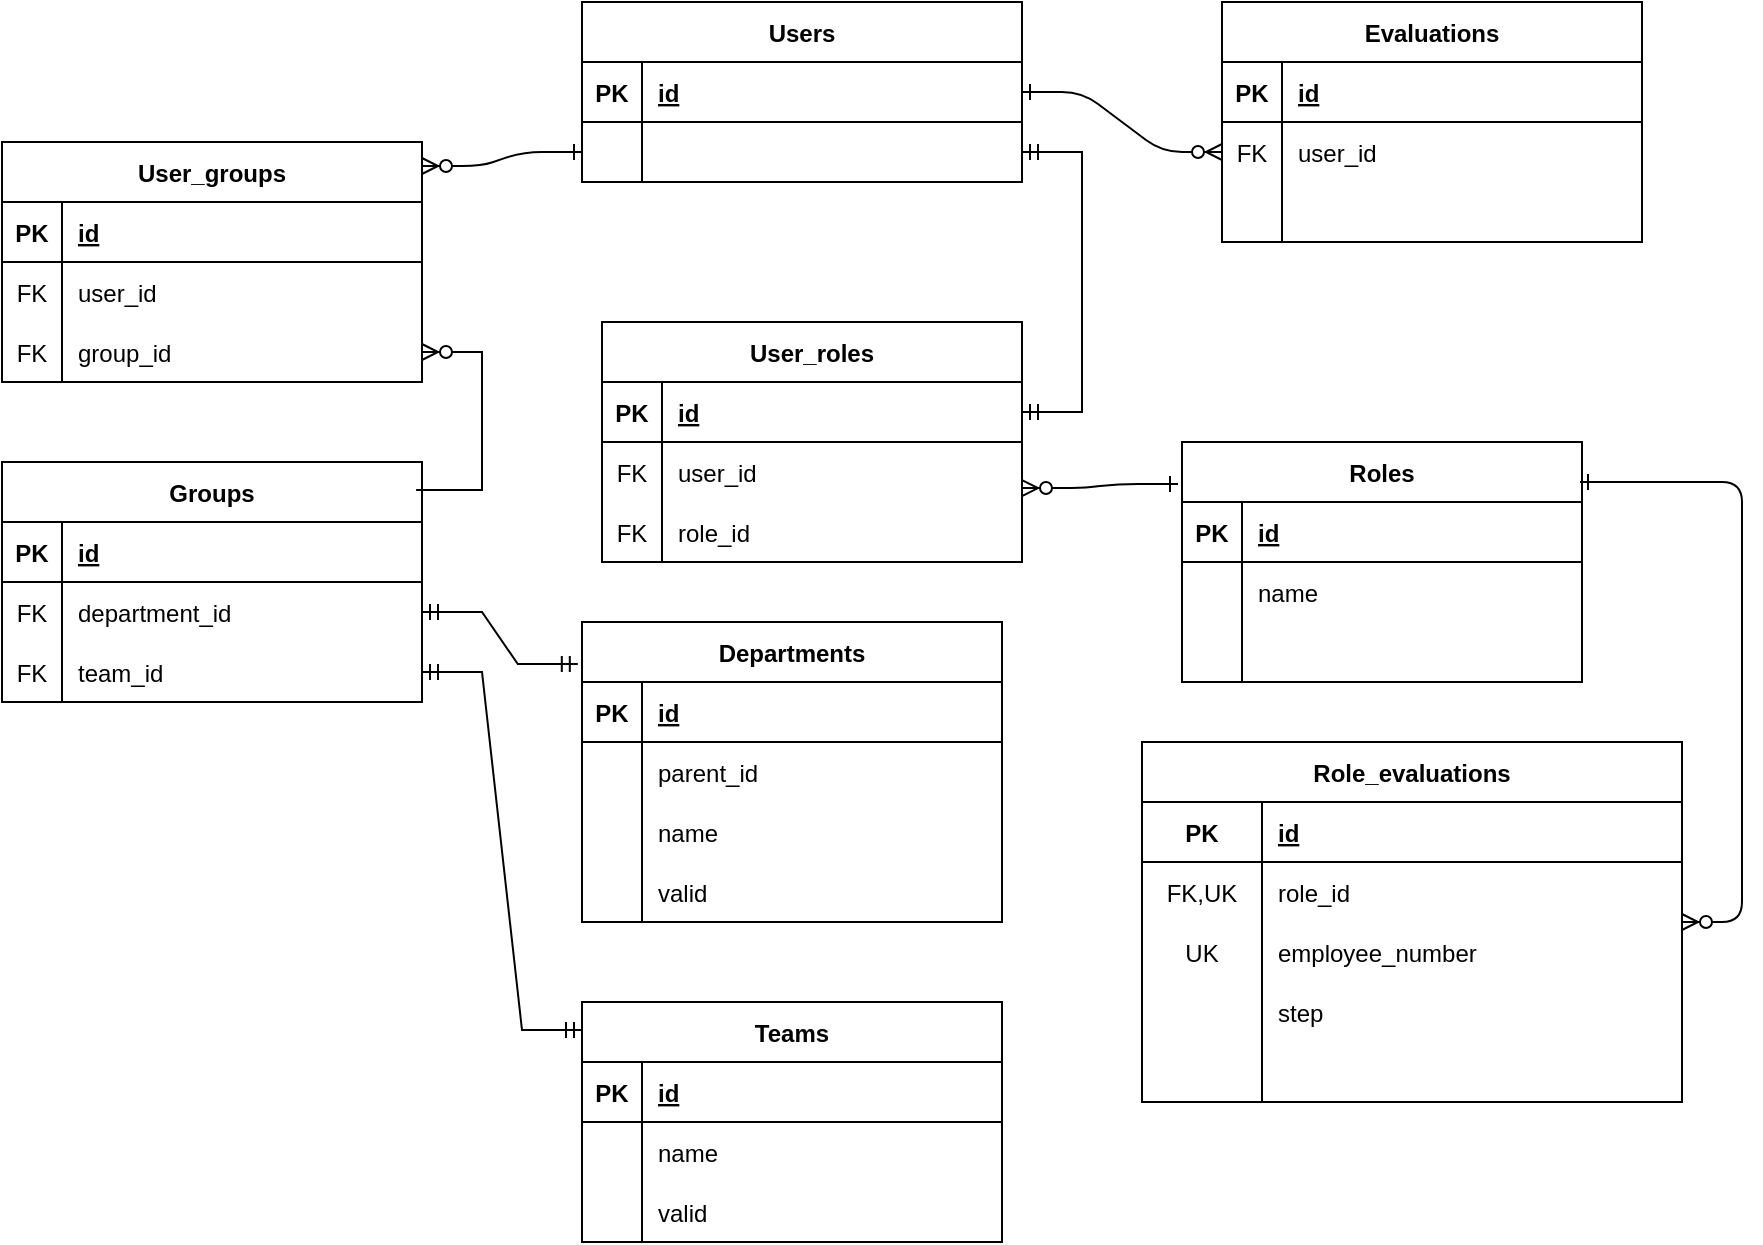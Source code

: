 <mxfile version="24.7.16">
  <diagram id="R2lEEEUBdFMjLlhIrx00" name="Page-1">
    <mxGraphModel dx="1653" dy="511" grid="1" gridSize="10" guides="1" tooltips="1" connect="1" arrows="1" fold="1" page="1" pageScale="1" pageWidth="850" pageHeight="1100" math="0" shadow="0" extFonts="Permanent Marker^https://fonts.googleapis.com/css?family=Permanent+Marker">
      <root>
        <mxCell id="0" />
        <mxCell id="1" parent="0" />
        <mxCell id="C-vyLk0tnHw3VtMMgP7b-1" value="" style="edgeStyle=entityRelationEdgeStyle;endArrow=ERzeroToMany;startArrow=ERone;endFill=1;startFill=0;" parent="1" source="C-vyLk0tnHw3VtMMgP7b-24" target="C-vyLk0tnHw3VtMMgP7b-6" edge="1">
          <mxGeometry width="100" height="100" relative="1" as="geometry">
            <mxPoint x="340" y="720" as="sourcePoint" />
            <mxPoint x="440" y="620" as="targetPoint" />
          </mxGeometry>
        </mxCell>
        <mxCell id="C-vyLk0tnHw3VtMMgP7b-2" value="Evaluations" style="shape=table;startSize=30;container=1;collapsible=1;childLayout=tableLayout;fixedRows=1;rowLines=0;fontStyle=1;align=center;resizeLast=1;" parent="1" vertex="1">
          <mxGeometry x="510" y="20" width="210" height="120" as="geometry" />
        </mxCell>
        <mxCell id="C-vyLk0tnHw3VtMMgP7b-3" value="" style="shape=partialRectangle;collapsible=0;dropTarget=0;pointerEvents=0;fillColor=none;points=[[0,0.5],[1,0.5]];portConstraint=eastwest;top=0;left=0;right=0;bottom=1;" parent="C-vyLk0tnHw3VtMMgP7b-2" vertex="1">
          <mxGeometry y="30" width="210" height="30" as="geometry" />
        </mxCell>
        <mxCell id="C-vyLk0tnHw3VtMMgP7b-4" value="PK" style="shape=partialRectangle;overflow=hidden;connectable=0;fillColor=none;top=0;left=0;bottom=0;right=0;fontStyle=1;" parent="C-vyLk0tnHw3VtMMgP7b-3" vertex="1">
          <mxGeometry width="30" height="30" as="geometry">
            <mxRectangle width="30" height="30" as="alternateBounds" />
          </mxGeometry>
        </mxCell>
        <mxCell id="C-vyLk0tnHw3VtMMgP7b-5" value="id" style="shape=partialRectangle;overflow=hidden;connectable=0;fillColor=none;top=0;left=0;bottom=0;right=0;align=left;spacingLeft=6;fontStyle=5;" parent="C-vyLk0tnHw3VtMMgP7b-3" vertex="1">
          <mxGeometry x="30" width="180" height="30" as="geometry">
            <mxRectangle width="180" height="30" as="alternateBounds" />
          </mxGeometry>
        </mxCell>
        <mxCell id="C-vyLk0tnHw3VtMMgP7b-6" value="" style="shape=partialRectangle;collapsible=0;dropTarget=0;pointerEvents=0;fillColor=none;points=[[0,0.5],[1,0.5]];portConstraint=eastwest;top=0;left=0;right=0;bottom=0;" parent="C-vyLk0tnHw3VtMMgP7b-2" vertex="1">
          <mxGeometry y="60" width="210" height="30" as="geometry" />
        </mxCell>
        <mxCell id="C-vyLk0tnHw3VtMMgP7b-7" value="FK" style="shape=partialRectangle;overflow=hidden;connectable=0;fillColor=none;top=0;left=0;bottom=0;right=0;" parent="C-vyLk0tnHw3VtMMgP7b-6" vertex="1">
          <mxGeometry width="30" height="30" as="geometry">
            <mxRectangle width="30" height="30" as="alternateBounds" />
          </mxGeometry>
        </mxCell>
        <mxCell id="C-vyLk0tnHw3VtMMgP7b-8" value="user_id" style="shape=partialRectangle;overflow=hidden;connectable=0;fillColor=none;top=0;left=0;bottom=0;right=0;align=left;spacingLeft=6;" parent="C-vyLk0tnHw3VtMMgP7b-6" vertex="1">
          <mxGeometry x="30" width="180" height="30" as="geometry">
            <mxRectangle width="180" height="30" as="alternateBounds" />
          </mxGeometry>
        </mxCell>
        <mxCell id="C-vyLk0tnHw3VtMMgP7b-9" value="" style="shape=partialRectangle;collapsible=0;dropTarget=0;pointerEvents=0;fillColor=none;points=[[0,0.5],[1,0.5]];portConstraint=eastwest;top=0;left=0;right=0;bottom=0;" parent="C-vyLk0tnHw3VtMMgP7b-2" vertex="1">
          <mxGeometry y="90" width="210" height="30" as="geometry" />
        </mxCell>
        <mxCell id="C-vyLk0tnHw3VtMMgP7b-10" value="" style="shape=partialRectangle;overflow=hidden;connectable=0;fillColor=none;top=0;left=0;bottom=0;right=0;" parent="C-vyLk0tnHw3VtMMgP7b-9" vertex="1">
          <mxGeometry width="30" height="30" as="geometry">
            <mxRectangle width="30" height="30" as="alternateBounds" />
          </mxGeometry>
        </mxCell>
        <mxCell id="C-vyLk0tnHw3VtMMgP7b-11" value="" style="shape=partialRectangle;overflow=hidden;connectable=0;fillColor=none;top=0;left=0;bottom=0;right=0;align=left;spacingLeft=6;" parent="C-vyLk0tnHw3VtMMgP7b-9" vertex="1">
          <mxGeometry x="30" width="180" height="30" as="geometry">
            <mxRectangle width="180" height="30" as="alternateBounds" />
          </mxGeometry>
        </mxCell>
        <mxCell id="C-vyLk0tnHw3VtMMgP7b-13" value="User_roles" style="shape=table;startSize=30;container=1;collapsible=1;childLayout=tableLayout;fixedRows=1;rowLines=0;fontStyle=1;align=center;resizeLast=1;" parent="1" vertex="1">
          <mxGeometry x="200" y="180" width="210" height="120" as="geometry" />
        </mxCell>
        <mxCell id="C-vyLk0tnHw3VtMMgP7b-14" value="" style="shape=partialRectangle;collapsible=0;dropTarget=0;pointerEvents=0;fillColor=none;points=[[0,0.5],[1,0.5]];portConstraint=eastwest;top=0;left=0;right=0;bottom=1;" parent="C-vyLk0tnHw3VtMMgP7b-13" vertex="1">
          <mxGeometry y="30" width="210" height="30" as="geometry" />
        </mxCell>
        <mxCell id="C-vyLk0tnHw3VtMMgP7b-15" value="PK" style="shape=partialRectangle;overflow=hidden;connectable=0;fillColor=none;top=0;left=0;bottom=0;right=0;fontStyle=1;" parent="C-vyLk0tnHw3VtMMgP7b-14" vertex="1">
          <mxGeometry width="30" height="30" as="geometry">
            <mxRectangle width="30" height="30" as="alternateBounds" />
          </mxGeometry>
        </mxCell>
        <mxCell id="C-vyLk0tnHw3VtMMgP7b-16" value="id" style="shape=partialRectangle;overflow=hidden;connectable=0;fillColor=none;top=0;left=0;bottom=0;right=0;align=left;spacingLeft=6;fontStyle=5;" parent="C-vyLk0tnHw3VtMMgP7b-14" vertex="1">
          <mxGeometry x="30" width="180" height="30" as="geometry">
            <mxRectangle width="180" height="30" as="alternateBounds" />
          </mxGeometry>
        </mxCell>
        <mxCell id="C-vyLk0tnHw3VtMMgP7b-17" value="" style="shape=partialRectangle;collapsible=0;dropTarget=0;pointerEvents=0;fillColor=none;points=[[0,0.5],[1,0.5]];portConstraint=eastwest;top=0;left=0;right=0;bottom=0;" parent="C-vyLk0tnHw3VtMMgP7b-13" vertex="1">
          <mxGeometry y="60" width="210" height="30" as="geometry" />
        </mxCell>
        <mxCell id="C-vyLk0tnHw3VtMMgP7b-18" value="FK" style="shape=partialRectangle;overflow=hidden;connectable=0;fillColor=none;top=0;left=0;bottom=0;right=0;" parent="C-vyLk0tnHw3VtMMgP7b-17" vertex="1">
          <mxGeometry width="30" height="30" as="geometry">
            <mxRectangle width="30" height="30" as="alternateBounds" />
          </mxGeometry>
        </mxCell>
        <mxCell id="C-vyLk0tnHw3VtMMgP7b-19" value="user_id" style="shape=partialRectangle;overflow=hidden;connectable=0;fillColor=none;top=0;left=0;bottom=0;right=0;align=left;spacingLeft=6;" parent="C-vyLk0tnHw3VtMMgP7b-17" vertex="1">
          <mxGeometry x="30" width="180" height="30" as="geometry">
            <mxRectangle width="180" height="30" as="alternateBounds" />
          </mxGeometry>
        </mxCell>
        <mxCell id="C-vyLk0tnHw3VtMMgP7b-20" value="" style="shape=partialRectangle;collapsible=0;dropTarget=0;pointerEvents=0;fillColor=none;points=[[0,0.5],[1,0.5]];portConstraint=eastwest;top=0;left=0;right=0;bottom=0;" parent="C-vyLk0tnHw3VtMMgP7b-13" vertex="1">
          <mxGeometry y="90" width="210" height="30" as="geometry" />
        </mxCell>
        <mxCell id="C-vyLk0tnHw3VtMMgP7b-21" value="FK" style="shape=partialRectangle;overflow=hidden;connectable=0;fillColor=none;top=0;left=0;bottom=0;right=0;" parent="C-vyLk0tnHw3VtMMgP7b-20" vertex="1">
          <mxGeometry width="30" height="30" as="geometry">
            <mxRectangle width="30" height="30" as="alternateBounds" />
          </mxGeometry>
        </mxCell>
        <mxCell id="C-vyLk0tnHw3VtMMgP7b-22" value="role_id" style="shape=partialRectangle;overflow=hidden;connectable=0;fillColor=none;top=0;left=0;bottom=0;right=0;align=left;spacingLeft=6;" parent="C-vyLk0tnHw3VtMMgP7b-20" vertex="1">
          <mxGeometry x="30" width="180" height="30" as="geometry">
            <mxRectangle width="180" height="30" as="alternateBounds" />
          </mxGeometry>
        </mxCell>
        <mxCell id="C-vyLk0tnHw3VtMMgP7b-23" value="Users" style="shape=table;startSize=30;container=1;collapsible=1;childLayout=tableLayout;fixedRows=1;rowLines=0;fontStyle=1;align=center;resizeLast=1;" parent="1" vertex="1">
          <mxGeometry x="190" y="20" width="220" height="90" as="geometry" />
        </mxCell>
        <mxCell id="C-vyLk0tnHw3VtMMgP7b-24" value="" style="shape=partialRectangle;collapsible=0;dropTarget=0;pointerEvents=0;fillColor=none;points=[[0,0.5],[1,0.5]];portConstraint=eastwest;top=0;left=0;right=0;bottom=1;" parent="C-vyLk0tnHw3VtMMgP7b-23" vertex="1">
          <mxGeometry y="30" width="220" height="30" as="geometry" />
        </mxCell>
        <mxCell id="C-vyLk0tnHw3VtMMgP7b-25" value="PK" style="shape=partialRectangle;overflow=hidden;connectable=0;fillColor=none;top=0;left=0;bottom=0;right=0;fontStyle=1;" parent="C-vyLk0tnHw3VtMMgP7b-24" vertex="1">
          <mxGeometry width="30" height="30" as="geometry">
            <mxRectangle width="30" height="30" as="alternateBounds" />
          </mxGeometry>
        </mxCell>
        <mxCell id="C-vyLk0tnHw3VtMMgP7b-26" value="id" style="shape=partialRectangle;overflow=hidden;connectable=0;fillColor=none;top=0;left=0;bottom=0;right=0;align=left;spacingLeft=6;fontStyle=5;" parent="C-vyLk0tnHw3VtMMgP7b-24" vertex="1">
          <mxGeometry x="30" width="190" height="30" as="geometry">
            <mxRectangle width="190" height="30" as="alternateBounds" />
          </mxGeometry>
        </mxCell>
        <mxCell id="C-vyLk0tnHw3VtMMgP7b-27" value="" style="shape=partialRectangle;collapsible=0;dropTarget=0;pointerEvents=0;fillColor=none;points=[[0,0.5],[1,0.5]];portConstraint=eastwest;top=0;left=0;right=0;bottom=0;" parent="C-vyLk0tnHw3VtMMgP7b-23" vertex="1">
          <mxGeometry y="60" width="220" height="30" as="geometry" />
        </mxCell>
        <mxCell id="C-vyLk0tnHw3VtMMgP7b-28" value="&#xa;" style="shape=partialRectangle;overflow=hidden;connectable=0;fillColor=none;top=0;left=0;bottom=0;right=0;" parent="C-vyLk0tnHw3VtMMgP7b-27" vertex="1">
          <mxGeometry width="30" height="30" as="geometry">
            <mxRectangle width="30" height="30" as="alternateBounds" />
          </mxGeometry>
        </mxCell>
        <mxCell id="C-vyLk0tnHw3VtMMgP7b-29" value="" style="shape=partialRectangle;overflow=hidden;connectable=0;fillColor=none;top=0;left=0;bottom=0;right=0;align=left;spacingLeft=6;" parent="C-vyLk0tnHw3VtMMgP7b-27" vertex="1">
          <mxGeometry x="30" width="190" height="30" as="geometry">
            <mxRectangle width="190" height="30" as="alternateBounds" />
          </mxGeometry>
        </mxCell>
        <mxCell id="j_0hf8zaxep9a2YWa9Al-1" value="Roles" style="shape=table;startSize=30;container=1;collapsible=1;childLayout=tableLayout;fixedRows=1;rowLines=0;fontStyle=1;align=center;resizeLast=1;" parent="1" vertex="1">
          <mxGeometry x="490" y="240" width="200" height="120" as="geometry">
            <mxRectangle x="480" y="260" width="70" height="30" as="alternateBounds" />
          </mxGeometry>
        </mxCell>
        <mxCell id="j_0hf8zaxep9a2YWa9Al-2" value="" style="shape=partialRectangle;collapsible=0;dropTarget=0;pointerEvents=0;fillColor=none;points=[[0,0.5],[1,0.5]];portConstraint=eastwest;top=0;left=0;right=0;bottom=1;" parent="j_0hf8zaxep9a2YWa9Al-1" vertex="1">
          <mxGeometry y="30" width="200" height="30" as="geometry" />
        </mxCell>
        <mxCell id="j_0hf8zaxep9a2YWa9Al-3" value="PK" style="shape=partialRectangle;overflow=hidden;connectable=0;fillColor=none;top=0;left=0;bottom=0;right=0;fontStyle=1;" parent="j_0hf8zaxep9a2YWa9Al-2" vertex="1">
          <mxGeometry width="30" height="30" as="geometry">
            <mxRectangle width="30" height="30" as="alternateBounds" />
          </mxGeometry>
        </mxCell>
        <mxCell id="j_0hf8zaxep9a2YWa9Al-4" value="id" style="shape=partialRectangle;overflow=hidden;connectable=0;fillColor=none;top=0;left=0;bottom=0;right=0;align=left;spacingLeft=6;fontStyle=5;" parent="j_0hf8zaxep9a2YWa9Al-2" vertex="1">
          <mxGeometry x="30" width="170" height="30" as="geometry">
            <mxRectangle width="170" height="30" as="alternateBounds" />
          </mxGeometry>
        </mxCell>
        <mxCell id="j_0hf8zaxep9a2YWa9Al-5" value="" style="shape=partialRectangle;collapsible=0;dropTarget=0;pointerEvents=0;fillColor=none;points=[[0,0.5],[1,0.5]];portConstraint=eastwest;top=0;left=0;right=0;bottom=0;" parent="j_0hf8zaxep9a2YWa9Al-1" vertex="1">
          <mxGeometry y="60" width="200" height="30" as="geometry" />
        </mxCell>
        <mxCell id="j_0hf8zaxep9a2YWa9Al-6" value="" style="shape=partialRectangle;overflow=hidden;connectable=0;fillColor=none;top=0;left=0;bottom=0;right=0;" parent="j_0hf8zaxep9a2YWa9Al-5" vertex="1">
          <mxGeometry width="30" height="30" as="geometry">
            <mxRectangle width="30" height="30" as="alternateBounds" />
          </mxGeometry>
        </mxCell>
        <mxCell id="j_0hf8zaxep9a2YWa9Al-7" value="name" style="shape=partialRectangle;overflow=hidden;connectable=0;fillColor=none;top=0;left=0;bottom=0;right=0;align=left;spacingLeft=6;" parent="j_0hf8zaxep9a2YWa9Al-5" vertex="1">
          <mxGeometry x="30" width="170" height="30" as="geometry">
            <mxRectangle width="170" height="30" as="alternateBounds" />
          </mxGeometry>
        </mxCell>
        <mxCell id="j_0hf8zaxep9a2YWa9Al-8" value="" style="shape=partialRectangle;collapsible=0;dropTarget=0;pointerEvents=0;fillColor=none;points=[[0,0.5],[1,0.5]];portConstraint=eastwest;top=0;left=0;right=0;bottom=0;" parent="j_0hf8zaxep9a2YWa9Al-1" vertex="1">
          <mxGeometry y="90" width="200" height="30" as="geometry" />
        </mxCell>
        <mxCell id="j_0hf8zaxep9a2YWa9Al-9" value="" style="shape=partialRectangle;overflow=hidden;connectable=0;fillColor=none;top=0;left=0;bottom=0;right=0;" parent="j_0hf8zaxep9a2YWa9Al-8" vertex="1">
          <mxGeometry width="30" height="30" as="geometry">
            <mxRectangle width="30" height="30" as="alternateBounds" />
          </mxGeometry>
        </mxCell>
        <mxCell id="j_0hf8zaxep9a2YWa9Al-10" value="" style="shape=partialRectangle;overflow=hidden;connectable=0;fillColor=none;top=0;left=0;bottom=0;right=0;align=left;spacingLeft=6;" parent="j_0hf8zaxep9a2YWa9Al-8" vertex="1">
          <mxGeometry x="30" width="170" height="30" as="geometry">
            <mxRectangle width="170" height="30" as="alternateBounds" />
          </mxGeometry>
        </mxCell>
        <mxCell id="j_0hf8zaxep9a2YWa9Al-11" value="Role_evaluations" style="shape=table;startSize=30;container=1;collapsible=1;childLayout=tableLayout;fixedRows=1;rowLines=0;fontStyle=1;align=center;resizeLast=1;" parent="1" vertex="1">
          <mxGeometry x="470" y="390" width="270" height="180" as="geometry" />
        </mxCell>
        <mxCell id="j_0hf8zaxep9a2YWa9Al-12" value="" style="shape=partialRectangle;collapsible=0;dropTarget=0;pointerEvents=0;fillColor=none;points=[[0,0.5],[1,0.5]];portConstraint=eastwest;top=0;left=0;right=0;bottom=1;" parent="j_0hf8zaxep9a2YWa9Al-11" vertex="1">
          <mxGeometry y="30" width="270" height="30" as="geometry" />
        </mxCell>
        <mxCell id="j_0hf8zaxep9a2YWa9Al-13" value="PK" style="shape=partialRectangle;overflow=hidden;connectable=0;fillColor=none;top=0;left=0;bottom=0;right=0;fontStyle=1;" parent="j_0hf8zaxep9a2YWa9Al-12" vertex="1">
          <mxGeometry width="60" height="30" as="geometry">
            <mxRectangle width="60" height="30" as="alternateBounds" />
          </mxGeometry>
        </mxCell>
        <mxCell id="j_0hf8zaxep9a2YWa9Al-14" value="id" style="shape=partialRectangle;overflow=hidden;connectable=0;fillColor=none;top=0;left=0;bottom=0;right=0;align=left;spacingLeft=6;fontStyle=5;" parent="j_0hf8zaxep9a2YWa9Al-12" vertex="1">
          <mxGeometry x="60" width="210" height="30" as="geometry">
            <mxRectangle width="210" height="30" as="alternateBounds" />
          </mxGeometry>
        </mxCell>
        <mxCell id="-JjgfB9wK58RZS_YSbAr-1" style="shape=partialRectangle;collapsible=0;dropTarget=0;pointerEvents=0;fillColor=none;points=[[0,0.5],[1,0.5]];portConstraint=eastwest;top=0;left=0;right=0;bottom=0;" vertex="1" parent="j_0hf8zaxep9a2YWa9Al-11">
          <mxGeometry y="60" width="270" height="30" as="geometry" />
        </mxCell>
        <mxCell id="-JjgfB9wK58RZS_YSbAr-2" value="FK,UK" style="shape=partialRectangle;overflow=hidden;connectable=0;fillColor=none;top=0;left=0;bottom=0;right=0;" vertex="1" parent="-JjgfB9wK58RZS_YSbAr-1">
          <mxGeometry width="60" height="30" as="geometry">
            <mxRectangle width="60" height="30" as="alternateBounds" />
          </mxGeometry>
        </mxCell>
        <mxCell id="-JjgfB9wK58RZS_YSbAr-3" value="role_id" style="shape=partialRectangle;overflow=hidden;connectable=0;fillColor=none;top=0;left=0;bottom=0;right=0;align=left;spacingLeft=6;" vertex="1" parent="-JjgfB9wK58RZS_YSbAr-1">
          <mxGeometry x="60" width="210" height="30" as="geometry">
            <mxRectangle width="210" height="30" as="alternateBounds" />
          </mxGeometry>
        </mxCell>
        <mxCell id="j_0hf8zaxep9a2YWa9Al-18" value="" style="shape=partialRectangle;collapsible=0;dropTarget=0;pointerEvents=0;fillColor=none;points=[[0,0.5],[1,0.5]];portConstraint=eastwest;top=0;left=0;right=0;bottom=0;" parent="j_0hf8zaxep9a2YWa9Al-11" vertex="1">
          <mxGeometry y="90" width="270" height="30" as="geometry" />
        </mxCell>
        <mxCell id="j_0hf8zaxep9a2YWa9Al-19" value="UK" style="shape=partialRectangle;overflow=hidden;connectable=0;fillColor=none;top=0;left=0;bottom=0;right=0;" parent="j_0hf8zaxep9a2YWa9Al-18" vertex="1">
          <mxGeometry width="60" height="30" as="geometry">
            <mxRectangle width="60" height="30" as="alternateBounds" />
          </mxGeometry>
        </mxCell>
        <mxCell id="j_0hf8zaxep9a2YWa9Al-20" value="employee_number" style="shape=partialRectangle;overflow=hidden;connectable=0;fillColor=none;top=0;left=0;bottom=0;right=0;align=left;spacingLeft=6;" parent="j_0hf8zaxep9a2YWa9Al-18" vertex="1">
          <mxGeometry x="60" width="210" height="30" as="geometry">
            <mxRectangle width="210" height="30" as="alternateBounds" />
          </mxGeometry>
        </mxCell>
        <mxCell id="j_0hf8zaxep9a2YWa9Al-52" style="shape=partialRectangle;collapsible=0;dropTarget=0;pointerEvents=0;fillColor=none;points=[[0,0.5],[1,0.5]];portConstraint=eastwest;top=0;left=0;right=0;bottom=0;" parent="j_0hf8zaxep9a2YWa9Al-11" vertex="1">
          <mxGeometry y="120" width="270" height="30" as="geometry" />
        </mxCell>
        <mxCell id="j_0hf8zaxep9a2YWa9Al-53" style="shape=partialRectangle;overflow=hidden;connectable=0;fillColor=none;top=0;left=0;bottom=0;right=0;" parent="j_0hf8zaxep9a2YWa9Al-52" vertex="1">
          <mxGeometry width="60" height="30" as="geometry">
            <mxRectangle width="60" height="30" as="alternateBounds" />
          </mxGeometry>
        </mxCell>
        <mxCell id="j_0hf8zaxep9a2YWa9Al-54" value="step" style="shape=partialRectangle;overflow=hidden;connectable=0;fillColor=none;top=0;left=0;bottom=0;right=0;align=left;spacingLeft=6;" parent="j_0hf8zaxep9a2YWa9Al-52" vertex="1">
          <mxGeometry x="60" width="210" height="30" as="geometry">
            <mxRectangle width="210" height="30" as="alternateBounds" />
          </mxGeometry>
        </mxCell>
        <mxCell id="j_0hf8zaxep9a2YWa9Al-55" style="shape=partialRectangle;collapsible=0;dropTarget=0;pointerEvents=0;fillColor=none;points=[[0,0.5],[1,0.5]];portConstraint=eastwest;top=0;left=0;right=0;bottom=0;" parent="j_0hf8zaxep9a2YWa9Al-11" vertex="1">
          <mxGeometry y="150" width="270" height="30" as="geometry" />
        </mxCell>
        <mxCell id="j_0hf8zaxep9a2YWa9Al-56" style="shape=partialRectangle;overflow=hidden;connectable=0;fillColor=none;top=0;left=0;bottom=0;right=0;" parent="j_0hf8zaxep9a2YWa9Al-55" vertex="1">
          <mxGeometry width="60" height="30" as="geometry">
            <mxRectangle width="60" height="30" as="alternateBounds" />
          </mxGeometry>
        </mxCell>
        <mxCell id="j_0hf8zaxep9a2YWa9Al-57" value="" style="shape=partialRectangle;overflow=hidden;connectable=0;fillColor=none;top=0;left=0;bottom=0;right=0;align=left;spacingLeft=6;" parent="j_0hf8zaxep9a2YWa9Al-55" vertex="1">
          <mxGeometry x="60" width="210" height="30" as="geometry">
            <mxRectangle width="210" height="30" as="alternateBounds" />
          </mxGeometry>
        </mxCell>
        <mxCell id="j_0hf8zaxep9a2YWa9Al-21" value="User_groups" style="shape=table;startSize=30;container=1;collapsible=1;childLayout=tableLayout;fixedRows=1;rowLines=0;fontStyle=1;align=center;resizeLast=1;" parent="1" vertex="1">
          <mxGeometry x="-100" y="90" width="210" height="120" as="geometry" />
        </mxCell>
        <mxCell id="j_0hf8zaxep9a2YWa9Al-22" value="" style="shape=partialRectangle;collapsible=0;dropTarget=0;pointerEvents=0;fillColor=none;points=[[0,0.5],[1,0.5]];portConstraint=eastwest;top=0;left=0;right=0;bottom=1;" parent="j_0hf8zaxep9a2YWa9Al-21" vertex="1">
          <mxGeometry y="30" width="210" height="30" as="geometry" />
        </mxCell>
        <mxCell id="j_0hf8zaxep9a2YWa9Al-23" value="PK" style="shape=partialRectangle;overflow=hidden;connectable=0;fillColor=none;top=0;left=0;bottom=0;right=0;fontStyle=1;" parent="j_0hf8zaxep9a2YWa9Al-22" vertex="1">
          <mxGeometry width="30" height="30" as="geometry">
            <mxRectangle width="30" height="30" as="alternateBounds" />
          </mxGeometry>
        </mxCell>
        <mxCell id="j_0hf8zaxep9a2YWa9Al-24" value="id" style="shape=partialRectangle;overflow=hidden;connectable=0;fillColor=none;top=0;left=0;bottom=0;right=0;align=left;spacingLeft=6;fontStyle=5;" parent="j_0hf8zaxep9a2YWa9Al-22" vertex="1">
          <mxGeometry x="30" width="180" height="30" as="geometry">
            <mxRectangle width="180" height="30" as="alternateBounds" />
          </mxGeometry>
        </mxCell>
        <mxCell id="j_0hf8zaxep9a2YWa9Al-25" value="" style="shape=partialRectangle;collapsible=0;dropTarget=0;pointerEvents=0;fillColor=none;points=[[0,0.5],[1,0.5]];portConstraint=eastwest;top=0;left=0;right=0;bottom=0;" parent="j_0hf8zaxep9a2YWa9Al-21" vertex="1">
          <mxGeometry y="60" width="210" height="30" as="geometry" />
        </mxCell>
        <mxCell id="j_0hf8zaxep9a2YWa9Al-26" value="FK" style="shape=partialRectangle;overflow=hidden;connectable=0;fillColor=none;top=0;left=0;bottom=0;right=0;" parent="j_0hf8zaxep9a2YWa9Al-25" vertex="1">
          <mxGeometry width="30" height="30" as="geometry">
            <mxRectangle width="30" height="30" as="alternateBounds" />
          </mxGeometry>
        </mxCell>
        <mxCell id="j_0hf8zaxep9a2YWa9Al-27" value="user_id" style="shape=partialRectangle;overflow=hidden;connectable=0;fillColor=none;top=0;left=0;bottom=0;right=0;align=left;spacingLeft=6;" parent="j_0hf8zaxep9a2YWa9Al-25" vertex="1">
          <mxGeometry x="30" width="180" height="30" as="geometry">
            <mxRectangle width="180" height="30" as="alternateBounds" />
          </mxGeometry>
        </mxCell>
        <mxCell id="j_0hf8zaxep9a2YWa9Al-28" value="" style="shape=partialRectangle;collapsible=0;dropTarget=0;pointerEvents=0;fillColor=none;points=[[0,0.5],[1,0.5]];portConstraint=eastwest;top=0;left=0;right=0;bottom=0;" parent="j_0hf8zaxep9a2YWa9Al-21" vertex="1">
          <mxGeometry y="90" width="210" height="30" as="geometry" />
        </mxCell>
        <mxCell id="j_0hf8zaxep9a2YWa9Al-29" value="FK" style="shape=partialRectangle;overflow=hidden;connectable=0;fillColor=none;top=0;left=0;bottom=0;right=0;" parent="j_0hf8zaxep9a2YWa9Al-28" vertex="1">
          <mxGeometry width="30" height="30" as="geometry">
            <mxRectangle width="30" height="30" as="alternateBounds" />
          </mxGeometry>
        </mxCell>
        <mxCell id="j_0hf8zaxep9a2YWa9Al-30" value="group_id" style="shape=partialRectangle;overflow=hidden;connectable=0;fillColor=none;top=0;left=0;bottom=0;right=0;align=left;spacingLeft=6;" parent="j_0hf8zaxep9a2YWa9Al-28" vertex="1">
          <mxGeometry x="30" width="180" height="30" as="geometry">
            <mxRectangle width="180" height="30" as="alternateBounds" />
          </mxGeometry>
        </mxCell>
        <mxCell id="j_0hf8zaxep9a2YWa9Al-58" value="Groups" style="shape=table;startSize=30;container=1;collapsible=1;childLayout=tableLayout;fixedRows=1;rowLines=0;fontStyle=1;align=center;resizeLast=1;" parent="1" vertex="1">
          <mxGeometry x="-100" y="250" width="210" height="120" as="geometry" />
        </mxCell>
        <mxCell id="j_0hf8zaxep9a2YWa9Al-59" value="" style="shape=partialRectangle;collapsible=0;dropTarget=0;pointerEvents=0;fillColor=none;points=[[0,0.5],[1,0.5]];portConstraint=eastwest;top=0;left=0;right=0;bottom=1;" parent="j_0hf8zaxep9a2YWa9Al-58" vertex="1">
          <mxGeometry y="30" width="210" height="30" as="geometry" />
        </mxCell>
        <mxCell id="j_0hf8zaxep9a2YWa9Al-60" value="PK" style="shape=partialRectangle;overflow=hidden;connectable=0;fillColor=none;top=0;left=0;bottom=0;right=0;fontStyle=1;" parent="j_0hf8zaxep9a2YWa9Al-59" vertex="1">
          <mxGeometry width="30" height="30" as="geometry">
            <mxRectangle width="30" height="30" as="alternateBounds" />
          </mxGeometry>
        </mxCell>
        <mxCell id="j_0hf8zaxep9a2YWa9Al-61" value="id" style="shape=partialRectangle;overflow=hidden;connectable=0;fillColor=none;top=0;left=0;bottom=0;right=0;align=left;spacingLeft=6;fontStyle=5;" parent="j_0hf8zaxep9a2YWa9Al-59" vertex="1">
          <mxGeometry x="30" width="180" height="30" as="geometry">
            <mxRectangle width="180" height="30" as="alternateBounds" />
          </mxGeometry>
        </mxCell>
        <mxCell id="j_0hf8zaxep9a2YWa9Al-62" value="" style="shape=partialRectangle;collapsible=0;dropTarget=0;pointerEvents=0;fillColor=none;points=[[0,0.5],[1,0.5]];portConstraint=eastwest;top=0;left=0;right=0;bottom=0;" parent="j_0hf8zaxep9a2YWa9Al-58" vertex="1">
          <mxGeometry y="60" width="210" height="30" as="geometry" />
        </mxCell>
        <mxCell id="j_0hf8zaxep9a2YWa9Al-63" value="FK" style="shape=partialRectangle;overflow=hidden;connectable=0;fillColor=none;top=0;left=0;bottom=0;right=0;" parent="j_0hf8zaxep9a2YWa9Al-62" vertex="1">
          <mxGeometry width="30" height="30" as="geometry">
            <mxRectangle width="30" height="30" as="alternateBounds" />
          </mxGeometry>
        </mxCell>
        <mxCell id="j_0hf8zaxep9a2YWa9Al-64" value="department_id" style="shape=partialRectangle;overflow=hidden;connectable=0;fillColor=none;top=0;left=0;bottom=0;right=0;align=left;spacingLeft=6;" parent="j_0hf8zaxep9a2YWa9Al-62" vertex="1">
          <mxGeometry x="30" width="180" height="30" as="geometry">
            <mxRectangle width="180" height="30" as="alternateBounds" />
          </mxGeometry>
        </mxCell>
        <mxCell id="j_0hf8zaxep9a2YWa9Al-65" value="" style="shape=partialRectangle;collapsible=0;dropTarget=0;pointerEvents=0;fillColor=none;points=[[0,0.5],[1,0.5]];portConstraint=eastwest;top=0;left=0;right=0;bottom=0;" parent="j_0hf8zaxep9a2YWa9Al-58" vertex="1">
          <mxGeometry y="90" width="210" height="30" as="geometry" />
        </mxCell>
        <mxCell id="j_0hf8zaxep9a2YWa9Al-66" value="FK" style="shape=partialRectangle;overflow=hidden;connectable=0;fillColor=none;top=0;left=0;bottom=0;right=0;" parent="j_0hf8zaxep9a2YWa9Al-65" vertex="1">
          <mxGeometry width="30" height="30" as="geometry">
            <mxRectangle width="30" height="30" as="alternateBounds" />
          </mxGeometry>
        </mxCell>
        <mxCell id="j_0hf8zaxep9a2YWa9Al-67" value="team_id" style="shape=partialRectangle;overflow=hidden;connectable=0;fillColor=none;top=0;left=0;bottom=0;right=0;align=left;spacingLeft=6;" parent="j_0hf8zaxep9a2YWa9Al-65" vertex="1">
          <mxGeometry x="30" width="180" height="30" as="geometry">
            <mxRectangle width="180" height="30" as="alternateBounds" />
          </mxGeometry>
        </mxCell>
        <mxCell id="j_0hf8zaxep9a2YWa9Al-68" value="Departments" style="shape=table;startSize=30;container=1;collapsible=1;childLayout=tableLayout;fixedRows=1;rowLines=0;fontStyle=1;align=center;resizeLast=1;" parent="1" vertex="1">
          <mxGeometry x="190" y="330" width="210" height="150" as="geometry" />
        </mxCell>
        <mxCell id="j_0hf8zaxep9a2YWa9Al-69" value="" style="shape=partialRectangle;collapsible=0;dropTarget=0;pointerEvents=0;fillColor=none;points=[[0,0.5],[1,0.5]];portConstraint=eastwest;top=0;left=0;right=0;bottom=1;" parent="j_0hf8zaxep9a2YWa9Al-68" vertex="1">
          <mxGeometry y="30" width="210" height="30" as="geometry" />
        </mxCell>
        <mxCell id="j_0hf8zaxep9a2YWa9Al-70" value="PK" style="shape=partialRectangle;overflow=hidden;connectable=0;fillColor=none;top=0;left=0;bottom=0;right=0;fontStyle=1;" parent="j_0hf8zaxep9a2YWa9Al-69" vertex="1">
          <mxGeometry width="30" height="30" as="geometry">
            <mxRectangle width="30" height="30" as="alternateBounds" />
          </mxGeometry>
        </mxCell>
        <mxCell id="j_0hf8zaxep9a2YWa9Al-71" value="id" style="shape=partialRectangle;overflow=hidden;connectable=0;fillColor=none;top=0;left=0;bottom=0;right=0;align=left;spacingLeft=6;fontStyle=5;" parent="j_0hf8zaxep9a2YWa9Al-69" vertex="1">
          <mxGeometry x="30" width="180" height="30" as="geometry">
            <mxRectangle width="180" height="30" as="alternateBounds" />
          </mxGeometry>
        </mxCell>
        <mxCell id="j_0hf8zaxep9a2YWa9Al-72" value="" style="shape=partialRectangle;collapsible=0;dropTarget=0;pointerEvents=0;fillColor=none;points=[[0,0.5],[1,0.5]];portConstraint=eastwest;top=0;left=0;right=0;bottom=0;" parent="j_0hf8zaxep9a2YWa9Al-68" vertex="1">
          <mxGeometry y="60" width="210" height="30" as="geometry" />
        </mxCell>
        <mxCell id="j_0hf8zaxep9a2YWa9Al-73" value="" style="shape=partialRectangle;overflow=hidden;connectable=0;fillColor=none;top=0;left=0;bottom=0;right=0;" parent="j_0hf8zaxep9a2YWa9Al-72" vertex="1">
          <mxGeometry width="30" height="30" as="geometry">
            <mxRectangle width="30" height="30" as="alternateBounds" />
          </mxGeometry>
        </mxCell>
        <mxCell id="j_0hf8zaxep9a2YWa9Al-74" value="parent_id" style="shape=partialRectangle;overflow=hidden;connectable=0;fillColor=none;top=0;left=0;bottom=0;right=0;align=left;spacingLeft=6;" parent="j_0hf8zaxep9a2YWa9Al-72" vertex="1">
          <mxGeometry x="30" width="180" height="30" as="geometry">
            <mxRectangle width="180" height="30" as="alternateBounds" />
          </mxGeometry>
        </mxCell>
        <mxCell id="j_0hf8zaxep9a2YWa9Al-75" value="" style="shape=partialRectangle;collapsible=0;dropTarget=0;pointerEvents=0;fillColor=none;points=[[0,0.5],[1,0.5]];portConstraint=eastwest;top=0;left=0;right=0;bottom=0;" parent="j_0hf8zaxep9a2YWa9Al-68" vertex="1">
          <mxGeometry y="90" width="210" height="30" as="geometry" />
        </mxCell>
        <mxCell id="j_0hf8zaxep9a2YWa9Al-76" value="" style="shape=partialRectangle;overflow=hidden;connectable=0;fillColor=none;top=0;left=0;bottom=0;right=0;" parent="j_0hf8zaxep9a2YWa9Al-75" vertex="1">
          <mxGeometry width="30" height="30" as="geometry">
            <mxRectangle width="30" height="30" as="alternateBounds" />
          </mxGeometry>
        </mxCell>
        <mxCell id="j_0hf8zaxep9a2YWa9Al-77" value="name" style="shape=partialRectangle;overflow=hidden;connectable=0;fillColor=none;top=0;left=0;bottom=0;right=0;align=left;spacingLeft=6;" parent="j_0hf8zaxep9a2YWa9Al-75" vertex="1">
          <mxGeometry x="30" width="180" height="30" as="geometry">
            <mxRectangle width="180" height="30" as="alternateBounds" />
          </mxGeometry>
        </mxCell>
        <mxCell id="j_0hf8zaxep9a2YWa9Al-89" style="shape=partialRectangle;collapsible=0;dropTarget=0;pointerEvents=0;fillColor=none;points=[[0,0.5],[1,0.5]];portConstraint=eastwest;top=0;left=0;right=0;bottom=0;" parent="j_0hf8zaxep9a2YWa9Al-68" vertex="1">
          <mxGeometry y="120" width="210" height="30" as="geometry" />
        </mxCell>
        <mxCell id="j_0hf8zaxep9a2YWa9Al-90" style="shape=partialRectangle;overflow=hidden;connectable=0;fillColor=none;top=0;left=0;bottom=0;right=0;" parent="j_0hf8zaxep9a2YWa9Al-89" vertex="1">
          <mxGeometry width="30" height="30" as="geometry">
            <mxRectangle width="30" height="30" as="alternateBounds" />
          </mxGeometry>
        </mxCell>
        <mxCell id="j_0hf8zaxep9a2YWa9Al-91" value="valid" style="shape=partialRectangle;overflow=hidden;connectable=0;fillColor=none;top=0;left=0;bottom=0;right=0;align=left;spacingLeft=6;" parent="j_0hf8zaxep9a2YWa9Al-89" vertex="1">
          <mxGeometry x="30" width="180" height="30" as="geometry">
            <mxRectangle width="180" height="30" as="alternateBounds" />
          </mxGeometry>
        </mxCell>
        <mxCell id="j_0hf8zaxep9a2YWa9Al-78" value="Teams" style="shape=table;startSize=30;container=1;collapsible=1;childLayout=tableLayout;fixedRows=1;rowLines=0;fontStyle=1;align=center;resizeLast=1;" parent="1" vertex="1">
          <mxGeometry x="190" y="520" width="210" height="120" as="geometry" />
        </mxCell>
        <mxCell id="j_0hf8zaxep9a2YWa9Al-79" value="" style="shape=partialRectangle;collapsible=0;dropTarget=0;pointerEvents=0;fillColor=none;points=[[0,0.5],[1,0.5]];portConstraint=eastwest;top=0;left=0;right=0;bottom=1;" parent="j_0hf8zaxep9a2YWa9Al-78" vertex="1">
          <mxGeometry y="30" width="210" height="30" as="geometry" />
        </mxCell>
        <mxCell id="j_0hf8zaxep9a2YWa9Al-80" value="PK" style="shape=partialRectangle;overflow=hidden;connectable=0;fillColor=none;top=0;left=0;bottom=0;right=0;fontStyle=1;" parent="j_0hf8zaxep9a2YWa9Al-79" vertex="1">
          <mxGeometry width="30" height="30" as="geometry">
            <mxRectangle width="30" height="30" as="alternateBounds" />
          </mxGeometry>
        </mxCell>
        <mxCell id="j_0hf8zaxep9a2YWa9Al-81" value="id" style="shape=partialRectangle;overflow=hidden;connectable=0;fillColor=none;top=0;left=0;bottom=0;right=0;align=left;spacingLeft=6;fontStyle=5;" parent="j_0hf8zaxep9a2YWa9Al-79" vertex="1">
          <mxGeometry x="30" width="180" height="30" as="geometry">
            <mxRectangle width="180" height="30" as="alternateBounds" />
          </mxGeometry>
        </mxCell>
        <mxCell id="j_0hf8zaxep9a2YWa9Al-82" value="" style="shape=partialRectangle;collapsible=0;dropTarget=0;pointerEvents=0;fillColor=none;points=[[0,0.5],[1,0.5]];portConstraint=eastwest;top=0;left=0;right=0;bottom=0;" parent="j_0hf8zaxep9a2YWa9Al-78" vertex="1">
          <mxGeometry y="60" width="210" height="30" as="geometry" />
        </mxCell>
        <mxCell id="j_0hf8zaxep9a2YWa9Al-83" value="" style="shape=partialRectangle;overflow=hidden;connectable=0;fillColor=none;top=0;left=0;bottom=0;right=0;" parent="j_0hf8zaxep9a2YWa9Al-82" vertex="1">
          <mxGeometry width="30" height="30" as="geometry">
            <mxRectangle width="30" height="30" as="alternateBounds" />
          </mxGeometry>
        </mxCell>
        <mxCell id="j_0hf8zaxep9a2YWa9Al-84" value="name" style="shape=partialRectangle;overflow=hidden;connectable=0;fillColor=none;top=0;left=0;bottom=0;right=0;align=left;spacingLeft=6;" parent="j_0hf8zaxep9a2YWa9Al-82" vertex="1">
          <mxGeometry x="30" width="180" height="30" as="geometry">
            <mxRectangle width="180" height="30" as="alternateBounds" />
          </mxGeometry>
        </mxCell>
        <mxCell id="j_0hf8zaxep9a2YWa9Al-85" value="" style="shape=partialRectangle;collapsible=0;dropTarget=0;pointerEvents=0;fillColor=none;points=[[0,0.5],[1,0.5]];portConstraint=eastwest;top=0;left=0;right=0;bottom=0;" parent="j_0hf8zaxep9a2YWa9Al-78" vertex="1">
          <mxGeometry y="90" width="210" height="30" as="geometry" />
        </mxCell>
        <mxCell id="j_0hf8zaxep9a2YWa9Al-86" value="" style="shape=partialRectangle;overflow=hidden;connectable=0;fillColor=none;top=0;left=0;bottom=0;right=0;" parent="j_0hf8zaxep9a2YWa9Al-85" vertex="1">
          <mxGeometry width="30" height="30" as="geometry">
            <mxRectangle width="30" height="30" as="alternateBounds" />
          </mxGeometry>
        </mxCell>
        <mxCell id="j_0hf8zaxep9a2YWa9Al-87" value="valid" style="shape=partialRectangle;overflow=hidden;connectable=0;fillColor=none;top=0;left=0;bottom=0;right=0;align=left;spacingLeft=6;" parent="j_0hf8zaxep9a2YWa9Al-85" vertex="1">
          <mxGeometry x="30" width="180" height="30" as="geometry">
            <mxRectangle width="180" height="30" as="alternateBounds" />
          </mxGeometry>
        </mxCell>
        <mxCell id="j_0hf8zaxep9a2YWa9Al-92" value="" style="edgeStyle=entityRelationEdgeStyle;fontSize=12;html=1;endArrow=ERmandOne;startArrow=ERmandOne;rounded=0;" parent="1" source="C-vyLk0tnHw3VtMMgP7b-14" target="C-vyLk0tnHw3VtMMgP7b-27" edge="1">
          <mxGeometry width="100" height="100" relative="1" as="geometry">
            <mxPoint x="280" y="390" as="sourcePoint" />
            <mxPoint x="380" y="290" as="targetPoint" />
            <Array as="points">
              <mxPoint x="420" y="140" />
              <mxPoint x="430" y="109" />
            </Array>
          </mxGeometry>
        </mxCell>
        <mxCell id="j_0hf8zaxep9a2YWa9Al-104" value="" style="edgeStyle=entityRelationEdgeStyle;endArrow=ERzeroToMany;startArrow=ERone;endFill=1;startFill=0;exitX=-0.01;exitY=0.175;exitDx=0;exitDy=0;exitPerimeter=0;entryX=1;entryY=0.767;entryDx=0;entryDy=0;entryPerimeter=0;" parent="1" source="j_0hf8zaxep9a2YWa9Al-1" target="C-vyLk0tnHw3VtMMgP7b-17" edge="1">
          <mxGeometry width="100" height="100" relative="1" as="geometry">
            <mxPoint x="410" y="270" as="sourcePoint" />
            <mxPoint x="310" y="240" as="targetPoint" />
          </mxGeometry>
        </mxCell>
        <mxCell id="j_0hf8zaxep9a2YWa9Al-105" value="" style="edgeStyle=entityRelationEdgeStyle;endArrow=ERzeroToMany;startArrow=ERone;endFill=1;startFill=0;exitX=0.995;exitY=0.167;exitDx=0;exitDy=0;exitPerimeter=0;" parent="1" source="j_0hf8zaxep9a2YWa9Al-1" target="j_0hf8zaxep9a2YWa9Al-11" edge="1">
          <mxGeometry width="100" height="100" relative="1" as="geometry">
            <mxPoint x="598" y="410" as="sourcePoint" />
            <mxPoint x="520" y="412" as="targetPoint" />
          </mxGeometry>
        </mxCell>
        <mxCell id="j_0hf8zaxep9a2YWa9Al-106" value="" style="edgeStyle=entityRelationEdgeStyle;fontSize=12;html=1;endArrow=ERmandOne;startArrow=ERmandOne;rounded=0;exitX=-0.01;exitY=0.14;exitDx=0;exitDy=0;entryX=1;entryY=0.5;entryDx=0;entryDy=0;exitPerimeter=0;" parent="1" source="j_0hf8zaxep9a2YWa9Al-68" target="j_0hf8zaxep9a2YWa9Al-62" edge="1">
          <mxGeometry width="100" height="100" relative="1" as="geometry">
            <mxPoint x="-40" y="450" as="sourcePoint" />
            <mxPoint x="30" y="370" as="targetPoint" />
            <Array as="points">
              <mxPoint x="110" y="490" />
              <mxPoint x="-90" y="355" />
              <mxPoint x="130" y="460" />
              <mxPoint x="-120" y="380" />
              <mxPoint x="-140" y="380" />
              <mxPoint x="-80" y="324" />
            </Array>
          </mxGeometry>
        </mxCell>
        <mxCell id="j_0hf8zaxep9a2YWa9Al-107" value="" style="edgeStyle=entityRelationEdgeStyle;fontSize=12;html=1;endArrow=ERmandOne;startArrow=ERmandOne;rounded=0;exitX=0;exitY=0.117;exitDx=0;exitDy=0;entryX=1;entryY=0.5;entryDx=0;entryDy=0;exitPerimeter=0;" parent="1" source="j_0hf8zaxep9a2YWa9Al-78" target="j_0hf8zaxep9a2YWa9Al-65" edge="1">
          <mxGeometry width="100" height="100" relative="1" as="geometry">
            <mxPoint x="198" y="361" as="sourcePoint" />
            <mxPoint x="130" y="475" as="targetPoint" />
            <Array as="points">
              <mxPoint x="120" y="500" />
              <mxPoint x="-80" y="365" />
              <mxPoint x="140" y="470" />
              <mxPoint x="-110" y="390" />
              <mxPoint x="-130" y="390" />
              <mxPoint x="-70" y="334" />
            </Array>
          </mxGeometry>
        </mxCell>
        <mxCell id="j_0hf8zaxep9a2YWa9Al-108" value="" style="edgeStyle=entityRelationEdgeStyle;fontSize=12;html=1;endArrow=ERzeroToMany;endFill=1;rounded=0;exitX=0.986;exitY=0.117;exitDx=0;exitDy=0;exitPerimeter=0;" parent="1" source="j_0hf8zaxep9a2YWa9Al-58" target="j_0hf8zaxep9a2YWa9Al-28" edge="1">
          <mxGeometry width="100" height="100" relative="1" as="geometry">
            <mxPoint x="109" y="200" as="sourcePoint" />
            <mxPoint x="149.95" y="120" as="targetPoint" />
            <Array as="points">
              <mxPoint x="110" y="260" />
            </Array>
          </mxGeometry>
        </mxCell>
        <mxCell id="j_0hf8zaxep9a2YWa9Al-109" value="" style="edgeStyle=entityRelationEdgeStyle;endArrow=ERzeroToMany;startArrow=ERone;endFill=1;startFill=0;entryX=1;entryY=0.1;entryDx=0;entryDy=0;entryPerimeter=0;" parent="1" source="C-vyLk0tnHw3VtMMgP7b-27" target="j_0hf8zaxep9a2YWa9Al-21" edge="1">
          <mxGeometry width="100" height="100" relative="1" as="geometry">
            <mxPoint x="200" y="90" as="sourcePoint" />
            <mxPoint x="100" y="60" as="targetPoint" />
          </mxGeometry>
        </mxCell>
      </root>
    </mxGraphModel>
  </diagram>
</mxfile>

